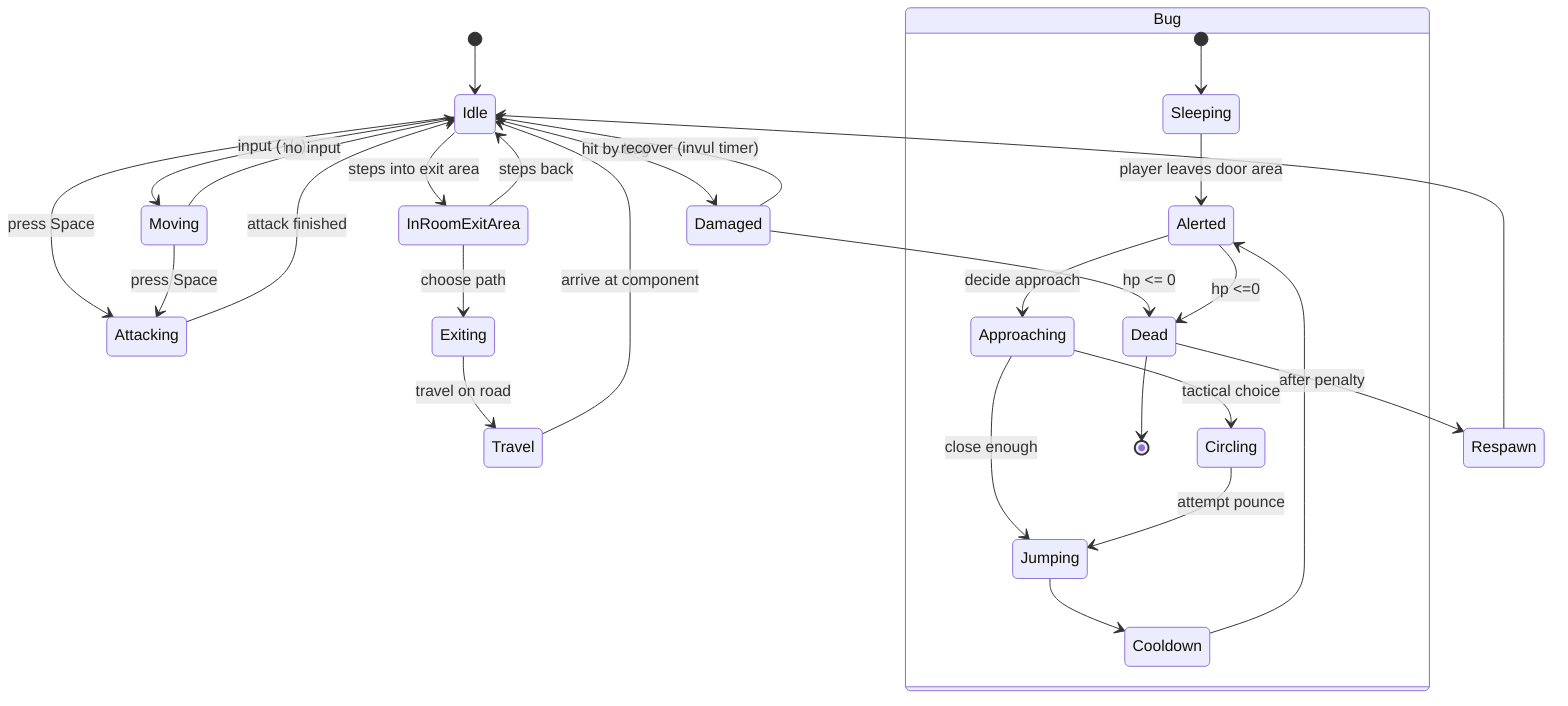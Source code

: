 stateDiagram-v2
  [*] --> Idle
  Idle --> Moving : input (↑/↓)
  Moving --> Idle : no input
  Idle --> Attacking : press Space
  Attacking --> Idle : attack finished
  Moving --> Attacking : press Space
  Idle --> InRoomExitArea : steps into exit area
  InRoomExitArea --> Idle : steps back
  InRoomExitArea --> Exiting : choose path
  Exiting --> Travel : travel on road
  Travel --> Idle : arrive at component
  Idle --> Damaged : hit by bug
  Damaged --> Idle : recover (invul timer)
  Damaged --> Dead : hp <= 0
  Dead --> Respawn : after penalty
  Respawn --> Idle

  %% Bug state machine (cluster)
  state "Bug" as BUG {
    [*] --> Sleeping
    Sleeping --> Alerted : player leaves door area
    Alerted --> Approaching : decide approach
    Approaching --> Circling : tactical choice
    Approaching --> Jumping : close enough
    Jumping --> Cooldown
    Cooldown --> Alerted
    Circling --> Jumping : attempt pounce
    Alerted --> Dead : hp <=0
    Dead --> [*]
  }